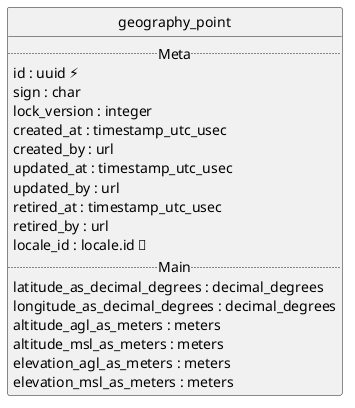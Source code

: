 @startuml uml
skinparam monochrome true
skinparam linetype ortho
hide circle

entity geography_point {
  .. Meta ..
  id : uuid ⚡
  sign : char
  lock_version : integer
  created_at : timestamp_utc_usec
  created_by : url
  updated_at : timestamp_utc_usec
  updated_by : url
  retired_at : timestamp_utc_usec
  retired_by : url
  locale_id : locale.id 🔑
  .. Main ..
  latitude_as_decimal_degrees : decimal_degrees
  longitude_as_decimal_degrees : decimal_degrees
  altitude_agl_as_meters : meters
  altitude_msl_as_meters : meters
  elevation_agl_as_meters : meters
  elevation_msl_as_meters : meters
}

@enduml
